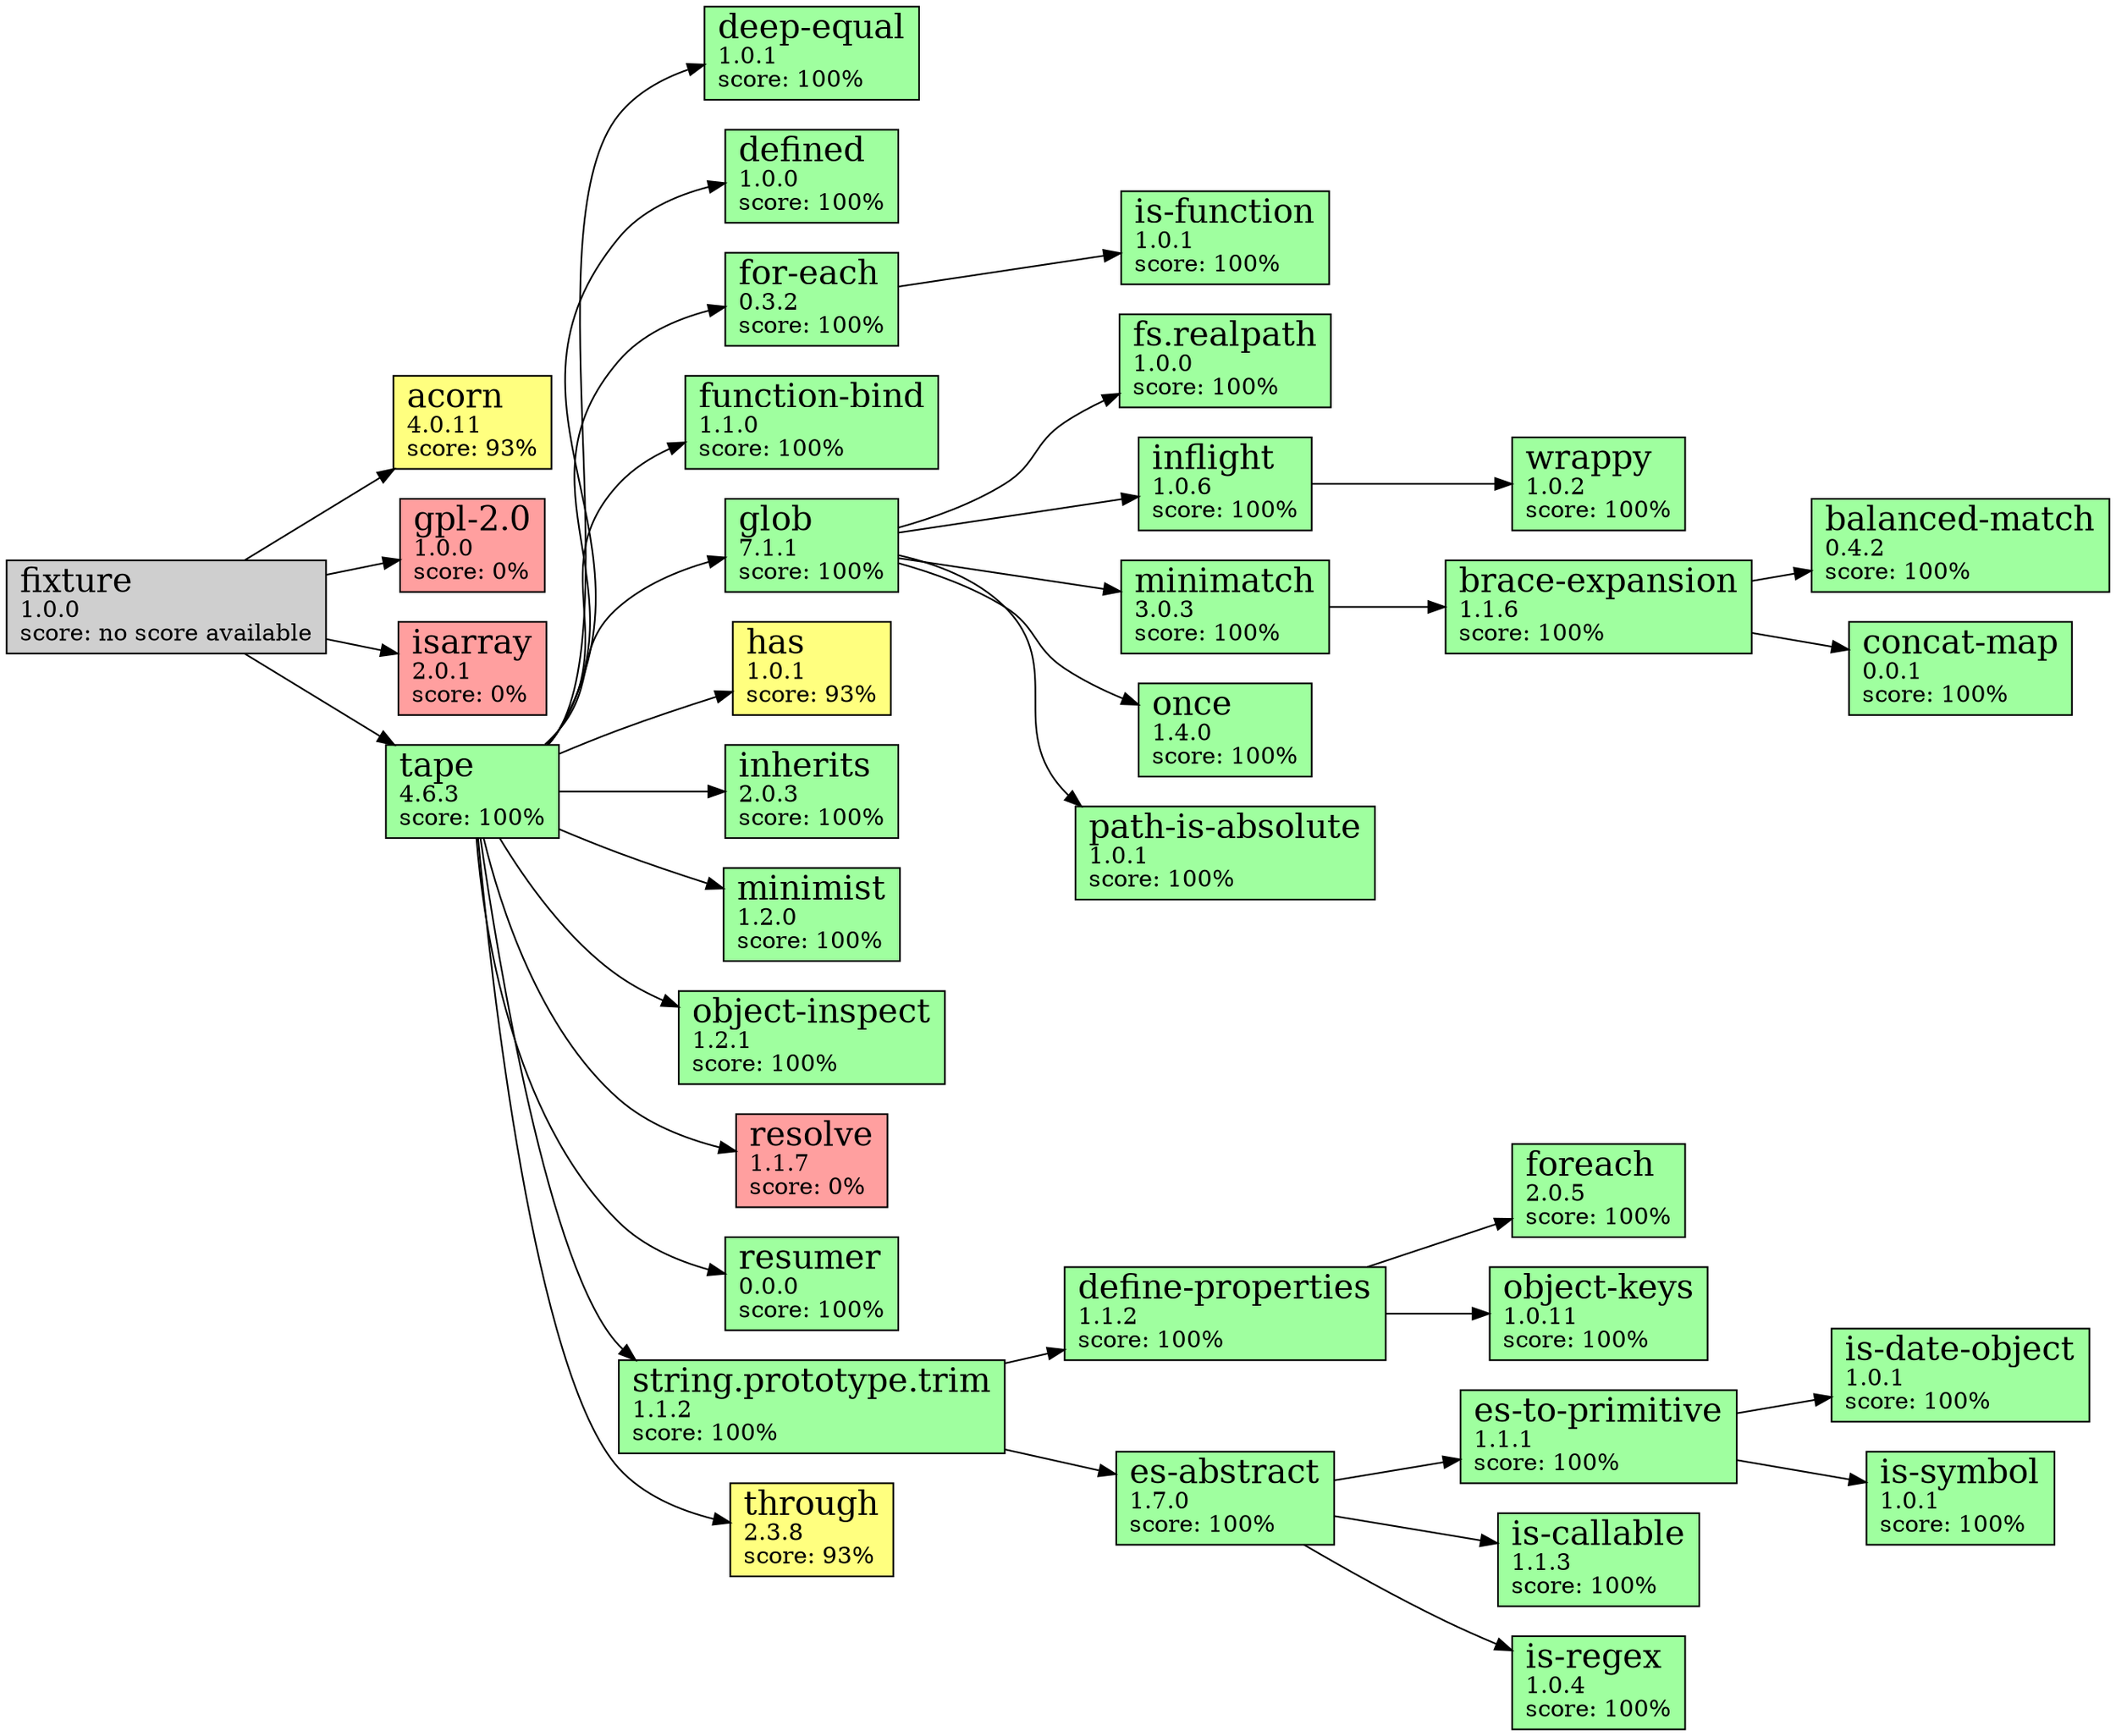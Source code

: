 digraph g {
    graph [
        rankdir = "LR"
        tooltip = "fixture @ 1.0.0"
    ]

    "fixture@1.0.0" [
        shape = box,
        style = filled,
        fillcolor = "#CFCFCF",
        URL = "https://platform.nodesource.io/registry?name=fixture&version=1.0.0",
        tooltip = "fixture @ 1.0.0 - score: no score available",
        label = <<font point-size="20">fixture</font><br align='left'/>1.0.0<br align='left'/>score: no score available<br align='left'/>>,
    ]
    "acorn@4.0.11" [
        shape = box,
        style = filled,
        fillcolor = "#FFFF7F",
        URL = "https://platform.nodesource.io/registry?name=acorn&version=4.0.11",
        tooltip = "acorn @ 4.0.11 - score: 93%",
        label = <<font point-size="20">acorn</font><br align='left'/>4.0.11<br align='left'/>score: 93%<br align='left'/>>,
    ]
    "gpl-2.0@1.0.0" [
        shape = box,
        style = filled,
        fillcolor = "#FF9F9F",
        URL = "https://platform.nodesource.io/registry?name=gpl-2.0&version=1.0.0",
        tooltip = "gpl-2.0 @ 1.0.0 - score: 0%",
        label = <<font point-size="20">gpl-2.0</font><br align='left'/>1.0.0<br align='left'/>score: 0%<br align='left'/>>,
    ]
    "isarray@2.0.1" [
        shape = box,
        style = filled,
        fillcolor = "#FF9F9F",
        URL = "https://platform.nodesource.io/registry?name=isarray&version=2.0.1",
        tooltip = "isarray @ 2.0.1 - score: 0%",
        label = <<font point-size="20">isarray</font><br align='left'/>2.0.1<br align='left'/>score: 0%<br align='left'/>>,
    ]
    "tape@4.6.3" [
        shape = box,
        style = filled,
        fillcolor = "#9FFF9F",
        URL = "https://platform.nodesource.io/registry?name=tape&version=4.6.3",
        tooltip = "tape @ 4.6.3 - score: 100%",
        label = <<font point-size="20">tape</font><br align='left'/>4.6.3<br align='left'/>score: 100%<br align='left'/>>,
    ]
    "deep-equal@1.0.1" [
        shape = box,
        style = filled,
        fillcolor = "#9FFF9F",
        URL = "https://platform.nodesource.io/registry?name=deep-equal&version=1.0.1",
        tooltip = "deep-equal @ 1.0.1 - score: 100%",
        label = <<font point-size="20">deep-equal</font><br align='left'/>1.0.1<br align='left'/>score: 100%<br align='left'/>>,
    ]
    "defined@1.0.0" [
        shape = box,
        style = filled,
        fillcolor = "#9FFF9F",
        URL = "https://platform.nodesource.io/registry?name=defined&version=1.0.0",
        tooltip = "defined @ 1.0.0 - score: 100%",
        label = <<font point-size="20">defined</font><br align='left'/>1.0.0<br align='left'/>score: 100%<br align='left'/>>,
    ]
    "for-each@0.3.2" [
        shape = box,
        style = filled,
        fillcolor = "#9FFF9F",
        URL = "https://platform.nodesource.io/registry?name=for-each&version=0.3.2",
        tooltip = "for-each @ 0.3.2 - score: 100%",
        label = <<font point-size="20">for-each</font><br align='left'/>0.3.2<br align='left'/>score: 100%<br align='left'/>>,
    ]
    "is-function@1.0.1" [
        shape = box,
        style = filled,
        fillcolor = "#9FFF9F",
        URL = "https://platform.nodesource.io/registry?name=is-function&version=1.0.1",
        tooltip = "is-function @ 1.0.1 - score: 100%",
        label = <<font point-size="20">is-function</font><br align='left'/>1.0.1<br align='left'/>score: 100%<br align='left'/>>,
    ]
    "function-bind@1.1.0" [
        shape = box,
        style = filled,
        fillcolor = "#9FFF9F",
        URL = "https://platform.nodesource.io/registry?name=function-bind&version=1.1.0",
        tooltip = "function-bind @ 1.1.0 - score: 100%",
        label = <<font point-size="20">function-bind</font><br align='left'/>1.1.0<br align='left'/>score: 100%<br align='left'/>>,
    ]
    "glob@7.1.1" [
        shape = box,
        style = filled,
        fillcolor = "#9FFF9F",
        URL = "https://platform.nodesource.io/registry?name=glob&version=7.1.1",
        tooltip = "glob @ 7.1.1 - score: 100%",
        label = <<font point-size="20">glob</font><br align='left'/>7.1.1<br align='left'/>score: 100%<br align='left'/>>,
    ]
    "fs.realpath@1.0.0" [
        shape = box,
        style = filled,
        fillcolor = "#9FFF9F",
        URL = "https://platform.nodesource.io/registry?name=fs.realpath&version=1.0.0",
        tooltip = "fs.realpath @ 1.0.0 - score: 100%",
        label = <<font point-size="20">fs.realpath</font><br align='left'/>1.0.0<br align='left'/>score: 100%<br align='left'/>>,
    ]
    "inflight@1.0.6" [
        shape = box,
        style = filled,
        fillcolor = "#9FFF9F",
        URL = "https://platform.nodesource.io/registry?name=inflight&version=1.0.6",
        tooltip = "inflight @ 1.0.6 - score: 100%",
        label = <<font point-size="20">inflight</font><br align='left'/>1.0.6<br align='left'/>score: 100%<br align='left'/>>,
    ]
    "wrappy@1.0.2" [
        shape = box,
        style = filled,
        fillcolor = "#9FFF9F",
        URL = "https://platform.nodesource.io/registry?name=wrappy&version=1.0.2",
        tooltip = "wrappy @ 1.0.2 - score: 100%",
        label = <<font point-size="20">wrappy</font><br align='left'/>1.0.2<br align='left'/>score: 100%<br align='left'/>>,
    ]
    "minimatch@3.0.3" [
        shape = box,
        style = filled,
        fillcolor = "#9FFF9F",
        URL = "https://platform.nodesource.io/registry?name=minimatch&version=3.0.3",
        tooltip = "minimatch @ 3.0.3 - score: 100%",
        label = <<font point-size="20">minimatch</font><br align='left'/>3.0.3<br align='left'/>score: 100%<br align='left'/>>,
    ]
    "brace-expansion@1.1.6" [
        shape = box,
        style = filled,
        fillcolor = "#9FFF9F",
        URL = "https://platform.nodesource.io/registry?name=brace-expansion&version=1.1.6",
        tooltip = "brace-expansion @ 1.1.6 - score: 100%",
        label = <<font point-size="20">brace-expansion</font><br align='left'/>1.1.6<br align='left'/>score: 100%<br align='left'/>>,
    ]
    "balanced-match@0.4.2" [
        shape = box,
        style = filled,
        fillcolor = "#9FFF9F",
        URL = "https://platform.nodesource.io/registry?name=balanced-match&version=0.4.2",
        tooltip = "balanced-match @ 0.4.2 - score: 100%",
        label = <<font point-size="20">balanced-match</font><br align='left'/>0.4.2<br align='left'/>score: 100%<br align='left'/>>,
    ]
    "concat-map@0.0.1" [
        shape = box,
        style = filled,
        fillcolor = "#9FFF9F",
        URL = "https://platform.nodesource.io/registry?name=concat-map&version=0.0.1",
        tooltip = "concat-map @ 0.0.1 - score: 100%",
        label = <<font point-size="20">concat-map</font><br align='left'/>0.0.1<br align='left'/>score: 100%<br align='left'/>>,
    ]
    "once@1.4.0" [
        shape = box,
        style = filled,
        fillcolor = "#9FFF9F",
        URL = "https://platform.nodesource.io/registry?name=once&version=1.4.0",
        tooltip = "once @ 1.4.0 - score: 100%",
        label = <<font point-size="20">once</font><br align='left'/>1.4.0<br align='left'/>score: 100%<br align='left'/>>,
    ]
    "path-is-absolute@1.0.1" [
        shape = box,
        style = filled,
        fillcolor = "#9FFF9F",
        URL = "https://platform.nodesource.io/registry?name=path-is-absolute&version=1.0.1",
        tooltip = "path-is-absolute @ 1.0.1 - score: 100%",
        label = <<font point-size="20">path-is-absolute</font><br align='left'/>1.0.1<br align='left'/>score: 100%<br align='left'/>>,
    ]
    "has@1.0.1" [
        shape = box,
        style = filled,
        fillcolor = "#FFFF7F",
        URL = "https://platform.nodesource.io/registry?name=has&version=1.0.1",
        tooltip = "has @ 1.0.1 - score: 93%",
        label = <<font point-size="20">has</font><br align='left'/>1.0.1<br align='left'/>score: 93%<br align='left'/>>,
    ]
    "inherits@2.0.3" [
        shape = box,
        style = filled,
        fillcolor = "#9FFF9F",
        URL = "https://platform.nodesource.io/registry?name=inherits&version=2.0.3",
        tooltip = "inherits @ 2.0.3 - score: 100%",
        label = <<font point-size="20">inherits</font><br align='left'/>2.0.3<br align='left'/>score: 100%<br align='left'/>>,
    ]
    "minimist@1.2.0" [
        shape = box,
        style = filled,
        fillcolor = "#9FFF9F",
        URL = "https://platform.nodesource.io/registry?name=minimist&version=1.2.0",
        tooltip = "minimist @ 1.2.0 - score: 100%",
        label = <<font point-size="20">minimist</font><br align='left'/>1.2.0<br align='left'/>score: 100%<br align='left'/>>,
    ]
    "object-inspect@1.2.1" [
        shape = box,
        style = filled,
        fillcolor = "#9FFF9F",
        URL = "https://platform.nodesource.io/registry?name=object-inspect&version=1.2.1",
        tooltip = "object-inspect @ 1.2.1 - score: 100%",
        label = <<font point-size="20">object-inspect</font><br align='left'/>1.2.1<br align='left'/>score: 100%<br align='left'/>>,
    ]
    "resolve@1.1.7" [
        shape = box,
        style = filled,
        fillcolor = "#FF9F9F",
        URL = "https://platform.nodesource.io/registry?name=resolve&version=1.1.7",
        tooltip = "resolve @ 1.1.7 - score: 0%",
        label = <<font point-size="20">resolve</font><br align='left'/>1.1.7<br align='left'/>score: 0%<br align='left'/>>,
    ]
    "resumer@0.0.0" [
        shape = box,
        style = filled,
        fillcolor = "#9FFF9F",
        URL = "https://platform.nodesource.io/registry?name=resumer&version=0.0.0",
        tooltip = "resumer @ 0.0.0 - score: 100%",
        label = <<font point-size="20">resumer</font><br align='left'/>0.0.0<br align='left'/>score: 100%<br align='left'/>>,
    ]
    "string.prototype.trim@1.1.2" [
        shape = box,
        style = filled,
        fillcolor = "#9FFF9F",
        URL = "https://platform.nodesource.io/registry?name=string.prototype.trim&version=1.1.2",
        tooltip = "string.prototype.trim @ 1.1.2 - score: 100%",
        label = <<font point-size="20">string.prototype.trim</font><br align='left'/>1.1.2<br align='left'/>score: 100%<br align='left'/>>,
    ]
    "define-properties@1.1.2" [
        shape = box,
        style = filled,
        fillcolor = "#9FFF9F",
        URL = "https://platform.nodesource.io/registry?name=define-properties&version=1.1.2",
        tooltip = "define-properties @ 1.1.2 - score: 100%",
        label = <<font point-size="20">define-properties</font><br align='left'/>1.1.2<br align='left'/>score: 100%<br align='left'/>>,
    ]
    "foreach@2.0.5" [
        shape = box,
        style = filled,
        fillcolor = "#9FFF9F",
        URL = "https://platform.nodesource.io/registry?name=foreach&version=2.0.5",
        tooltip = "foreach @ 2.0.5 - score: 100%",
        label = <<font point-size="20">foreach</font><br align='left'/>2.0.5<br align='left'/>score: 100%<br align='left'/>>,
    ]
    "object-keys@1.0.11" [
        shape = box,
        style = filled,
        fillcolor = "#9FFF9F",
        URL = "https://platform.nodesource.io/registry?name=object-keys&version=1.0.11",
        tooltip = "object-keys @ 1.0.11 - score: 100%",
        label = <<font point-size="20">object-keys</font><br align='left'/>1.0.11<br align='left'/>score: 100%<br align='left'/>>,
    ]
    "es-abstract@1.7.0" [
        shape = box,
        style = filled,
        fillcolor = "#9FFF9F",
        URL = "https://platform.nodesource.io/registry?name=es-abstract&version=1.7.0",
        tooltip = "es-abstract @ 1.7.0 - score: 100%",
        label = <<font point-size="20">es-abstract</font><br align='left'/>1.7.0<br align='left'/>score: 100%<br align='left'/>>,
    ]
    "es-to-primitive@1.1.1" [
        shape = box,
        style = filled,
        fillcolor = "#9FFF9F",
        URL = "https://platform.nodesource.io/registry?name=es-to-primitive&version=1.1.1",
        tooltip = "es-to-primitive @ 1.1.1 - score: 100%",
        label = <<font point-size="20">es-to-primitive</font><br align='left'/>1.1.1<br align='left'/>score: 100%<br align='left'/>>,
    ]
    "is-date-object@1.0.1" [
        shape = box,
        style = filled,
        fillcolor = "#9FFF9F",
        URL = "https://platform.nodesource.io/registry?name=is-date-object&version=1.0.1",
        tooltip = "is-date-object @ 1.0.1 - score: 100%",
        label = <<font point-size="20">is-date-object</font><br align='left'/>1.0.1<br align='left'/>score: 100%<br align='left'/>>,
    ]
    "is-symbol@1.0.1" [
        shape = box,
        style = filled,
        fillcolor = "#9FFF9F",
        URL = "https://platform.nodesource.io/registry?name=is-symbol&version=1.0.1",
        tooltip = "is-symbol @ 1.0.1 - score: 100%",
        label = <<font point-size="20">is-symbol</font><br align='left'/>1.0.1<br align='left'/>score: 100%<br align='left'/>>,
    ]
    "is-callable@1.1.3" [
        shape = box,
        style = filled,
        fillcolor = "#9FFF9F",
        URL = "https://platform.nodesource.io/registry?name=is-callable&version=1.1.3",
        tooltip = "is-callable @ 1.1.3 - score: 100%",
        label = <<font point-size="20">is-callable</font><br align='left'/>1.1.3<br align='left'/>score: 100%<br align='left'/>>,
    ]
    "is-regex@1.0.4" [
        shape = box,
        style = filled,
        fillcolor = "#9FFF9F",
        URL = "https://platform.nodesource.io/registry?name=is-regex&version=1.0.4",
        tooltip = "is-regex @ 1.0.4 - score: 100%",
        label = <<font point-size="20">is-regex</font><br align='left'/>1.0.4<br align='left'/>score: 100%<br align='left'/>>,
    ]
    "through@2.3.8" [
        shape = box,
        style = filled,
        fillcolor = "#FFFF7F",
        URL = "https://platform.nodesource.io/registry?name=through&version=2.3.8",
        tooltip = "through @ 2.3.8 - score: 93%",
        label = <<font point-size="20">through</font><br align='left'/>2.3.8<br align='left'/>score: 93%<br align='left'/>>,
    ]

    "fixture@1.0.0" -> "acorn@4.0.11"
    "fixture@1.0.0" -> "gpl-2.0@1.0.0"
    "fixture@1.0.0" -> "isarray@2.0.1"
    "fixture@1.0.0" -> "tape@4.6.3"
    "tape@4.6.3" -> "deep-equal@1.0.1"
    "tape@4.6.3" -> "defined@1.0.0"
    "tape@4.6.3" -> "for-each@0.3.2"
    "tape@4.6.3" -> "function-bind@1.1.0"
    "tape@4.6.3" -> "glob@7.1.1"
    "tape@4.6.3" -> "has@1.0.1"
    "tape@4.6.3" -> "inherits@2.0.3"
    "tape@4.6.3" -> "minimist@1.2.0"
    "tape@4.6.3" -> "object-inspect@1.2.1"
    "tape@4.6.3" -> "resolve@1.1.7"
    "tape@4.6.3" -> "resumer@0.0.0"
    "tape@4.6.3" -> "string.prototype.trim@1.1.2"
    "tape@4.6.3" -> "through@2.3.8"
    "for-each@0.3.2" -> "is-function@1.0.1"
    "glob@7.1.1" -> "fs.realpath@1.0.0"
    "glob@7.1.1" -> "inflight@1.0.6"
    "glob@7.1.1" -> "minimatch@3.0.3"
    "glob@7.1.1" -> "once@1.4.0"
    "glob@7.1.1" -> "path-is-absolute@1.0.1"
    "inflight@1.0.6" -> "wrappy@1.0.2"
    "minimatch@3.0.3" -> "brace-expansion@1.1.6"
    "brace-expansion@1.1.6" -> "balanced-match@0.4.2"
    "brace-expansion@1.1.6" -> "concat-map@0.0.1"
    "string.prototype.trim@1.1.2" -> "define-properties@1.1.2"
    "string.prototype.trim@1.1.2" -> "es-abstract@1.7.0"
    "define-properties@1.1.2" -> "foreach@2.0.5"
    "define-properties@1.1.2" -> "object-keys@1.0.11"
    "es-abstract@1.7.0" -> "es-to-primitive@1.1.1"
    "es-abstract@1.7.0" -> "is-callable@1.1.3"
    "es-abstract@1.7.0" -> "is-regex@1.0.4"
    "es-to-primitive@1.1.1" -> "is-date-object@1.0.1"
    "es-to-primitive@1.1.1" -> "is-symbol@1.0.1"
}
